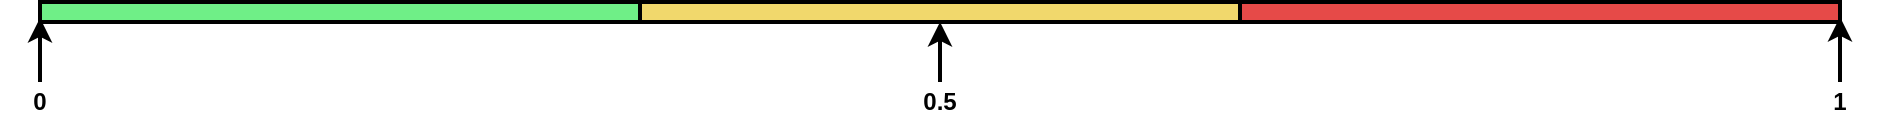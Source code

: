 <mxfile version="10.6.8" type="device"><diagram id="AvvqGVNfap1tBu0DGaOo" name="Page-1"><mxGraphModel dx="1232" dy="607" grid="1" gridSize="10" guides="1" tooltips="1" connect="1" arrows="1" fold="1" page="1" pageScale="1" pageWidth="1100" pageHeight="850" math="0" shadow="0"><root><mxCell id="0"/><mxCell id="1" parent="0"/><mxCell id="M5sp7wAQSe5eJUTEFhbU-10" style="edgeStyle=orthogonalEdgeStyle;rounded=0;orthogonalLoop=1;jettySize=auto;html=1;exitX=0.5;exitY=0;exitDx=0;exitDy=0;entryX=0.5;entryY=1;entryDx=0;entryDy=0;strokeWidth=2;" parent="1" source="M5sp7wAQSe5eJUTEFhbU-2" target="M5sp7wAQSe5eJUTEFhbU-15" edge="1"><mxGeometry relative="1" as="geometry"><mxPoint x="550" y="220" as="targetPoint"/></mxGeometry></mxCell><mxCell id="M5sp7wAQSe5eJUTEFhbU-2" value="0.5" style="text;html=1;strokeColor=none;fillColor=none;align=center;verticalAlign=middle;whiteSpace=wrap;rounded=0;fontStyle=1" parent="1" vertex="1"><mxGeometry x="560" y="250" width="40" height="20" as="geometry"/></mxCell><mxCell id="M5sp7wAQSe5eJUTEFhbU-9" style="edgeStyle=orthogonalEdgeStyle;rounded=0;orthogonalLoop=1;jettySize=auto;html=1;exitX=0.5;exitY=0;exitDx=0;exitDy=0;entryX=1;entryY=0.75;entryDx=0;entryDy=0;strokeWidth=2;" parent="1" source="M5sp7wAQSe5eJUTEFhbU-4" target="M5sp7wAQSe5eJUTEFhbU-16" edge="1"><mxGeometry relative="1" as="geometry"><mxPoint x="970" y="218" as="targetPoint"/></mxGeometry></mxCell><mxCell id="M5sp7wAQSe5eJUTEFhbU-4" value="1" style="text;html=1;strokeColor=none;fillColor=none;align=center;verticalAlign=middle;whiteSpace=wrap;rounded=0;fontStyle=1" parent="1" vertex="1"><mxGeometry x="1010" y="250" width="40" height="20" as="geometry"/></mxCell><mxCell id="M5sp7wAQSe5eJUTEFhbU-8" style="edgeStyle=orthogonalEdgeStyle;rounded=0;orthogonalLoop=1;jettySize=auto;html=1;exitX=0.5;exitY=0;exitDx=0;exitDy=0;entryX=0;entryY=0.75;entryDx=0;entryDy=0;fontStyle=1;strokeWidth=2;" parent="1" source="M5sp7wAQSe5eJUTEFhbU-6" edge="1"><mxGeometry relative="1" as="geometry"><mxPoint x="130" y="218" as="targetPoint"/></mxGeometry></mxCell><mxCell id="M5sp7wAQSe5eJUTEFhbU-6" value="0" style="text;html=1;strokeColor=none;fillColor=none;align=center;verticalAlign=middle;whiteSpace=wrap;rounded=0;fontStyle=1" parent="1" vertex="1"><mxGeometry x="110" y="250" width="40" height="20" as="geometry"/></mxCell><mxCell id="M5sp7wAQSe5eJUTEFhbU-14" value="" style="rounded=0;whiteSpace=wrap;html=1;fillColor=#6fef87;strokeColor=#000000;strokeWidth=2;" parent="1" vertex="1"><mxGeometry x="130" y="210" width="300" height="10" as="geometry"/></mxCell><mxCell id="M5sp7wAQSe5eJUTEFhbU-15" value="" style="rounded=0;whiteSpace=wrap;html=1;fillColor=#f1d86c;strokeWidth=2;" parent="1" vertex="1"><mxGeometry x="430" y="210" width="300" height="10" as="geometry"/></mxCell><mxCell id="M5sp7wAQSe5eJUTEFhbU-16" value="" style="rounded=0;whiteSpace=wrap;html=1;fillColor=#e64a48;strokeWidth=2;" parent="1" vertex="1"><mxGeometry x="730" y="210" width="300" height="10" as="geometry"/></mxCell></root></mxGraphModel></diagram></mxfile>